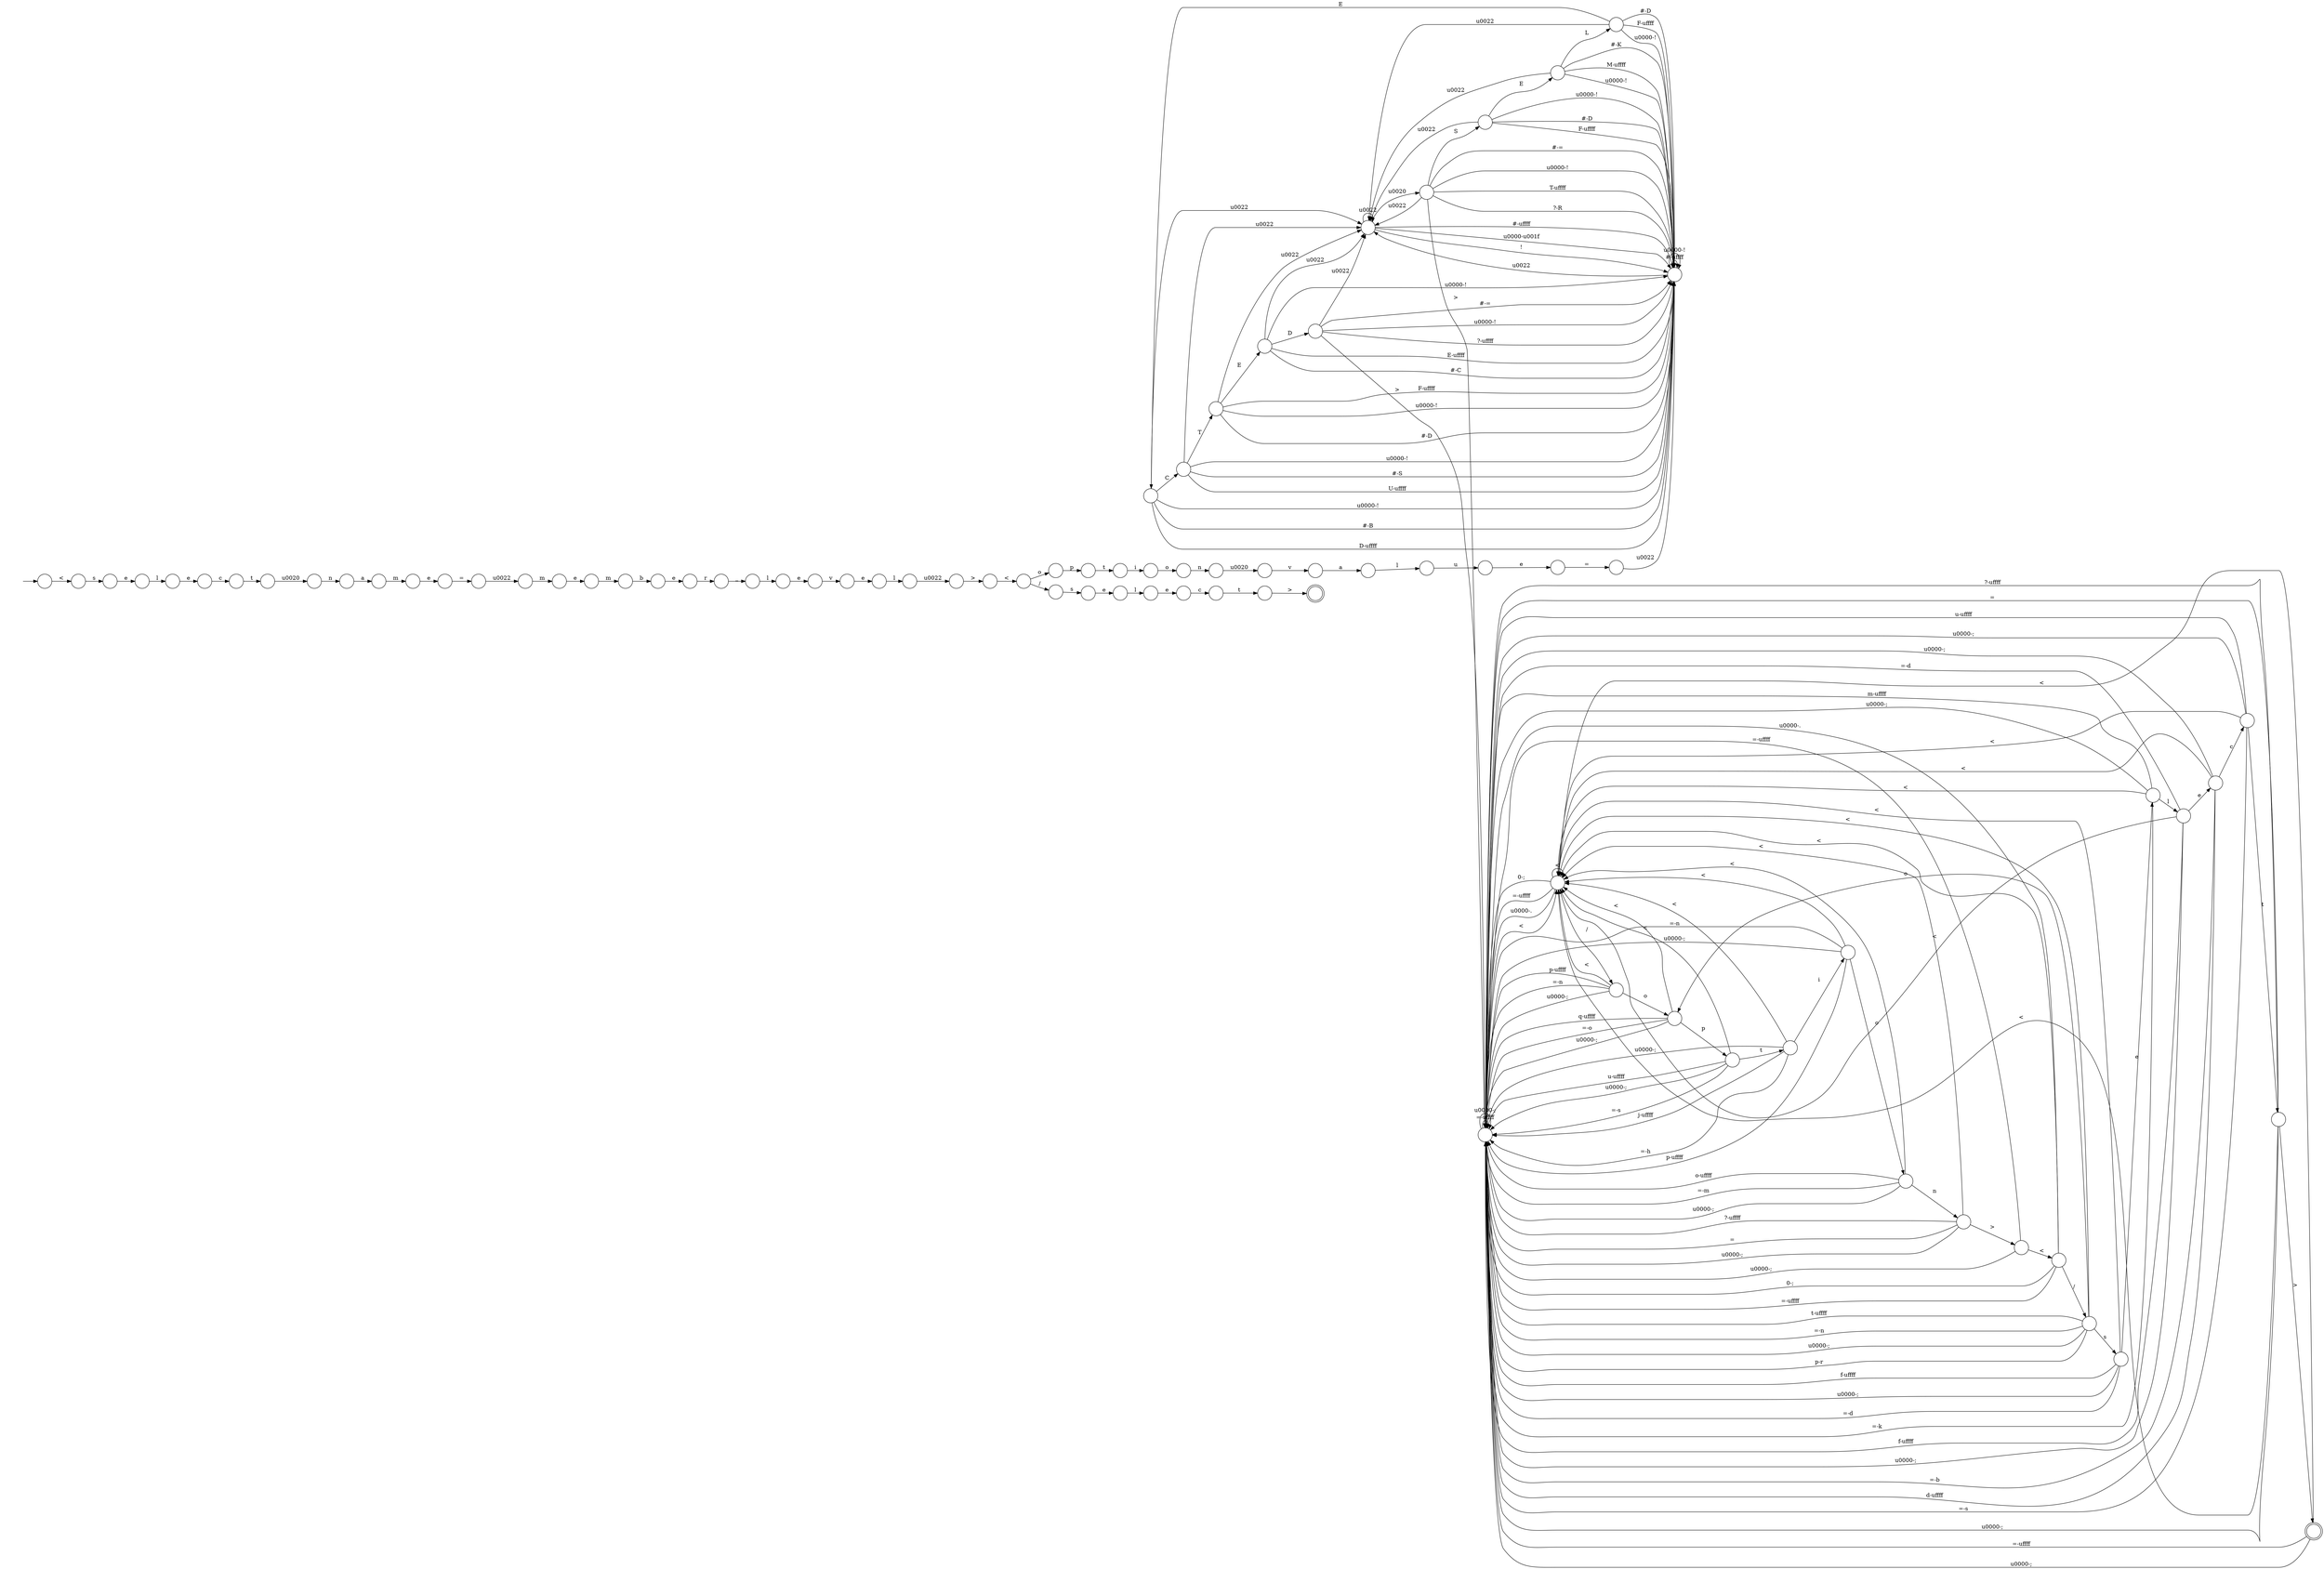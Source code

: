 digraph Automaton {
  rankdir = LR;
  0 [shape=circle,label=""];
  0 -> 15 [label="\u0022"]
  0 -> 61 [label="\u0000-!"]
  0 -> 54 [label="C"]
  0 -> 61 [label="#-B"]
  0 -> 61 [label="D-\uffff"]
  1 [shape=circle,label=""];
  1 -> 61 [label="#-D"]
  1 -> 15 [label="\u0022"]
  1 -> 61 [label="F-\uffff"]
  1 -> 61 [label="\u0000-!"]
  1 -> 0 [label="E"]
  2 [shape=circle,label=""];
  2 -> 61 [label="#-D"]
  2 -> 15 [label="\u0022"]
  2 -> 61 [label="F-\uffff"]
  2 -> 61 [label="\u0000-!"]
  2 -> 6 [label="E"]
  3 [shape=circle,label=""];
  3 -> 30 [label="e"]
  4 [shape=circle,label=""];
  4 -> 38 [label="\u0022"]
  5 [shape=circle,label=""];
  5 -> 63 [label="\u0020"]
  6 [shape=circle,label=""];
  6 -> 15 [label="\u0022"]
  6 -> 61 [label="\u0000-!"]
  6 -> 61 [label="#-K"]
  6 -> 1 [label="L"]
  6 -> 61 [label="M-\uffff"]
  7 [shape=circle,label=""];
  7 -> 51 [label="e"]
  8 [shape=circle,label=""];
  8 -> 61 [label="?-R"]
  8 -> 15 [label="\u0022"]
  8 -> 61 [label="#-="]
  8 -> 61 [label="\u0000-!"]
  8 -> 2 [label="S"]
  8 -> 34 [label=">"]
  8 -> 61 [label="T-\uffff"]
  9 [shape=circle,label=""];
  9 -> 73 [label="l"]
  10 [shape=circle,label=""];
  10 -> 22 [label="e"]
  10 -> 34 [label="f-\uffff"]
  10 -> 34 [label="\u0000-;"]
  10 -> 23 [label="<"]
  10 -> 34 [label="=-d"]
  11 [shape=circle,label=""];
  11 -> 29 [label="l"]
  12 [shape=circle,label=""];
  12 -> 34 [label="="]
  12 -> 48 [label=">"]
  12 -> 34 [label="\u0000-;"]
  12 -> 23 [label="<"]
  12 -> 34 [label="?-\uffff"]
  13 [shape=circle,label=""];
  13 -> 66 [label="t"]
  14 [shape=circle,label=""];
  14 -> 34 [label="p-r"]
  14 -> 10 [label="s"]
  14 -> 34 [label="t-\uffff"]
  14 -> 34 [label="=-n"]
  14 -> 34 [label="\u0000-;"]
  14 -> 23 [label="<"]
  14 -> 50 [label="o"]
  15 [shape=circle,label=""];
  15 -> 15 [label="\u0022"]
  15 -> 61 [label="#-\uffff"]
  15 -> 61 [label="\u0000-\u001f"]
  15 -> 8 [label="\u0020"]
  15 -> 61 [label="!"]
  16 [shape=circle,label=""];
  16 -> 31 [label="v"]
  17 [shape=circle,label=""];
  17 -> 35 [label="b"]
  18 [shape=circle,label=""];
  18 -> 61 [label="#-D"]
  18 -> 15 [label="\u0022"]
  18 -> 61 [label="F-\uffff"]
  18 -> 61 [label="\u0000-!"]
  18 -> 41 [label="E"]
  19 [shape=circle,label=""];
  19 -> 62 [label="\u0022"]
  20 [shape=circle,label=""];
  20 -> 71 [label="<"]
  21 [shape=circle,label=""];
  21 -> 15 [label="\u0022"]
  21 -> 61 [label="#-="]
  21 -> 61 [label="\u0000-!"]
  21 -> 34 [label=">"]
  21 -> 61 [label="?-\uffff"]
  22 [shape=circle,label=""];
  22 -> 34 [label="=-k"]
  22 -> 34 [label="m-\uffff"]
  22 -> 74 [label="l"]
  22 -> 34 [label="\u0000-;"]
  22 -> 23 [label="<"]
  23 [shape=circle,label=""];
  23 -> 34 [label="0-;"]
  23 -> 34 [label="=-\uffff"]
  23 -> 34 [label="\u0000-."]
  23 -> 67 [label="/"]
  23 -> 23 [label="<"]
  24 [shape=circle,label=""];
  24 -> 34 [label="=-\uffff"]
  24 -> 34 [label="\u0000-;"]
  24 -> 55 [label="<"]
  25 [shape=circle,label=""];
  25 -> 9 [label="a"]
  26 [shape=circle,label=""];
  26 -> 53 [label="t"]
  27 [shape=circle,label=""];
  27 -> 46 [label="t"]
  28 [shape=circle,label=""];
  28 -> 72 [label="n"]
  29 [shape=circle,label=""];
  29 -> 16 [label="e"]
  30 [shape=circle,label=""];
  30 -> 4 [label="="]
  31 [shape=circle,label=""];
  31 -> 58 [label="e"]
  32 [shape=circle,label=""];
  32 -> 5 [label="n"]
  33 [shape=circle,label=""];
  33 -> 64 [label="l"]
  34 [shape=circle,label=""];
  34 -> 34 [label="=-\uffff"]
  34 -> 34 [label="\u0000-;"]
  34 -> 23 [label="<"]
  35 [shape=circle,label=""];
  35 -> 79 [label="e"]
  36 [shape=circle,label=""];
  36 -> 37 [label="i"]
  36 -> 34 [label="=-h"]
  36 -> 34 [label="\u0000-;"]
  36 -> 23 [label="<"]
  36 -> 34 [label="j-\uffff"]
  37 [shape=circle,label=""];
  37 -> 34 [label="p-\uffff"]
  37 -> 34 [label="=-n"]
  37 -> 34 [label="\u0000-;"]
  37 -> 23 [label="<"]
  37 -> 75 [label="o"]
  38 [shape=circle,label=""];
  38 -> 49 [label="m"]
  39 [shape=circle,label=""];
  39 -> 33 [label="e"]
  40 [shape=circle,label=""];
  40 -> 61 [label="\u0022"]
  41 [shape=circle,label=""];
  41 -> 15 [label="\u0022"]
  41 -> 21 [label="D"]
  41 -> 61 [label="\u0000-!"]
  41 -> 61 [label="E-\uffff"]
  41 -> 61 [label="#-C"]
  42 [shape=circle,label=""];
  42 -> 40 [label="="]
  43 [shape=circle,label=""];
  43 -> 7 [label="s"]
  44 [shape=circle,label=""];
  44 -> 34 [label="="]
  44 -> 24 [label=">"]
  44 -> 34 [label="\u0000-;"]
  44 -> 23 [label="<"]
  44 -> 34 [label="?-\uffff"]
  45 [shape=circle,label=""];
  45 -> 77 [label="c"]
  45 -> 34 [label="=-b"]
  45 -> 34 [label="d-\uffff"]
  45 -> 34 [label="\u0000-;"]
  45 -> 23 [label="<"]
  46 [shape=circle,label=""];
  46 -> 57 [label=">"]
  47 [shape=circle,label=""];
  47 -> 3 [label="m"]
  48 [shape=doublecircle,label=""];
  48 -> 34 [label="=-\uffff"]
  48 -> 34 [label="\u0000-;"]
  48 -> 23 [label="<"]
  49 [shape=circle,label=""];
  49 -> 65 [label="e"]
  50 [shape=circle,label=""];
  50 -> 34 [label="q-\uffff"]
  50 -> 69 [label="p"]
  50 -> 34 [label="=-o"]
  50 -> 34 [label="\u0000-;"]
  50 -> 23 [label="<"]
  51 [shape=circle,label=""];
  51 -> 80 [label="l"]
  52 [shape=circle,label=""];
  52 -> 32 [label="o"]
  53 [shape=circle,label=""];
  53 -> 28 [label="\u0020"]
  54 [shape=circle,label=""];
  54 -> 15 [label="\u0022"]
  54 -> 61 [label="\u0000-!"]
  54 -> 18 [label="T"]
  54 -> 61 [label="#-S"]
  54 -> 61 [label="U-\uffff"]
  55 [shape=circle,label=""];
  55 -> 34 [label="0-;"]
  55 -> 34 [label="=-\uffff"]
  55 -> 34 [label="\u0000-."]
  55 -> 14 [label="/"]
  55 -> 23 [label="<"]
  56 [shape=circle,label=""];
  56 -> 27 [label="c"]
  57 [shape=doublecircle,label=""];
  58 [shape=circle,label=""];
  58 -> 19 [label="l"]
  59 [shape=circle,label=""];
  59 -> 39 [label="s"]
  60 [shape=circle,label=""];
  60 -> 11 [label="_"]
  61 [shape=circle,label=""];
  61 -> 15 [label="\u0022"]
  61 -> 61 [label="#-\uffff"]
  61 -> 61 [label="\u0000-!"]
  62 [shape=circle,label=""];
  62 -> 20 [label=">"]
  63 [shape=circle,label=""];
  63 -> 25 [label="v"]
  64 [shape=circle,label=""];
  64 -> 78 [label="e"]
  65 [shape=circle,label=""];
  65 -> 17 [label="m"]
  66 [shape=circle,label=""];
  66 -> 52 [label="i"]
  67 [shape=circle,label=""];
  67 -> 34 [label="p-\uffff"]
  67 -> 34 [label="=-n"]
  67 -> 34 [label="\u0000-;"]
  67 -> 23 [label="<"]
  67 -> 50 [label="o"]
  68 [shape=circle,label=""];
  initial [shape=plaintext,label=""];
  initial -> 68
  68 -> 59 [label="<"]
  69 [shape=circle,label=""];
  69 -> 36 [label="t"]
  69 -> 34 [label="u-\uffff"]
  69 -> 34 [label="\u0000-;"]
  69 -> 23 [label="<"]
  69 -> 34 [label="=-s"]
  70 [shape=circle,label=""];
  70 -> 42 [label="e"]
  71 [shape=circle,label=""];
  71 -> 43 [label="/"]
  71 -> 76 [label="o"]
  72 [shape=circle,label=""];
  72 -> 47 [label="a"]
  73 [shape=circle,label=""];
  73 -> 70 [label="u"]
  74 [shape=circle,label=""];
  74 -> 45 [label="e"]
  74 -> 34 [label="f-\uffff"]
  74 -> 34 [label="\u0000-;"]
  74 -> 23 [label="<"]
  74 -> 34 [label="=-d"]
  75 [shape=circle,label=""];
  75 -> 44 [label="n"]
  75 -> 34 [label="o-\uffff"]
  75 -> 34 [label="\u0000-;"]
  75 -> 23 [label="<"]
  75 -> 34 [label="=-m"]
  76 [shape=circle,label=""];
  76 -> 13 [label="p"]
  77 [shape=circle,label=""];
  77 -> 12 [label="t"]
  77 -> 34 [label="u-\uffff"]
  77 -> 34 [label="\u0000-;"]
  77 -> 23 [label="<"]
  77 -> 34 [label="=-s"]
  78 [shape=circle,label=""];
  78 -> 26 [label="c"]
  79 [shape=circle,label=""];
  79 -> 60 [label="r"]
  80 [shape=circle,label=""];
  80 -> 56 [label="e"]
}

